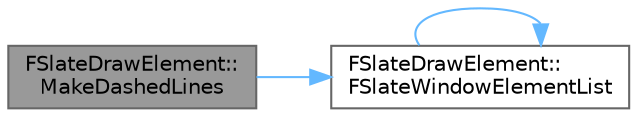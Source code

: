 digraph "FSlateDrawElement::MakeDashedLines"
{
 // INTERACTIVE_SVG=YES
 // LATEX_PDF_SIZE
  bgcolor="transparent";
  edge [fontname=Helvetica,fontsize=10,labelfontname=Helvetica,labelfontsize=10];
  node [fontname=Helvetica,fontsize=10,shape=box,height=0.2,width=0.4];
  rankdir="LR";
  Node1 [id="Node000001",label="FSlateDrawElement::\lMakeDashedLines",height=0.2,width=0.4,color="gray40", fillcolor="grey60", style="filled", fontcolor="black",tooltip="Creates a dashed or dotted line defined by the provided points."];
  Node1 -> Node2 [id="edge1_Node000001_Node000002",color="steelblue1",style="solid",tooltip=" "];
  Node2 [id="Node000002",label="FSlateDrawElement::\lFSlateWindowElementList",height=0.2,width=0.4,color="grey40", fillcolor="white", style="filled",URL="$d8/d5e/classFSlateDrawElement.html#a17288f3336aac803192bb8c148de9ef9",tooltip=" "];
  Node2 -> Node2 [id="edge2_Node000002_Node000002",color="steelblue1",style="solid",tooltip=" "];
}

